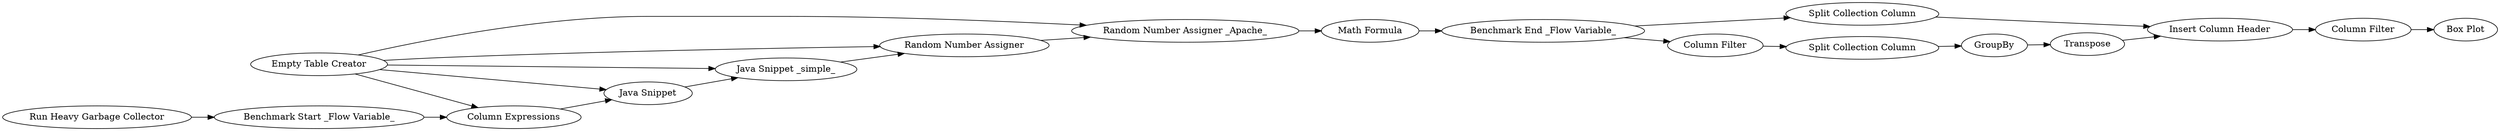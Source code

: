 digraph {
	"4318223726999181037_3" [label="Java Snippet _simple_"]
	"4318223726999181037_1" [label="Empty Table Creator"]
	"4318223726999181037_5" [label="Random Number Assigner _Apache_"]
	"4318223726999181037_7" [label="Benchmark End _Flow Variable_"]
	"4318223726999181037_14" [label="Column Filter"]
	"4318223726999181037_16" [label="Insert Column Header"]
	"4318223726999181037_13" [label=GroupBy]
	"4318223726999181037_10" [label="Split Collection Column"]
	"4318223726999181037_17" [label="Column Filter"]
	"4318223726999181037_18" [label="Box Plot"]
	"4318223726999181037_6" [label="Benchmark Start _Flow Variable_"]
	"4318223726999181037_2" [label="Java Snippet"]
	"4318223726999181037_9" [label="Split Collection Column"]
	"4318223726999181037_8" [label="Run Heavy Garbage Collector"]
	"4318223726999181037_15" [label=Transpose]
	"4318223726999181037_4" [label="Random Number Assigner"]
	"4318223726999181037_19" [label="Column Expressions"]
	"4318223726999181037_20" [label="Math Formula"]
	"4318223726999181037_10" -> "4318223726999181037_13"
	"4318223726999181037_1" -> "4318223726999181037_5"
	"4318223726999181037_15" -> "4318223726999181037_16"
	"4318223726999181037_16" -> "4318223726999181037_17"
	"4318223726999181037_9" -> "4318223726999181037_16"
	"4318223726999181037_1" -> "4318223726999181037_2"
	"4318223726999181037_1" -> "4318223726999181037_3"
	"4318223726999181037_14" -> "4318223726999181037_10"
	"4318223726999181037_8" -> "4318223726999181037_6"
	"4318223726999181037_7" -> "4318223726999181037_14"
	"4318223726999181037_2" -> "4318223726999181037_3"
	"4318223726999181037_5" -> "4318223726999181037_20"
	"4318223726999181037_4" -> "4318223726999181037_5"
	"4318223726999181037_20" -> "4318223726999181037_7"
	"4318223726999181037_3" -> "4318223726999181037_4"
	"4318223726999181037_1" -> "4318223726999181037_4"
	"4318223726999181037_19" -> "4318223726999181037_2"
	"4318223726999181037_13" -> "4318223726999181037_15"
	"4318223726999181037_1" -> "4318223726999181037_19"
	"4318223726999181037_6" -> "4318223726999181037_19"
	"4318223726999181037_17" -> "4318223726999181037_18"
	"4318223726999181037_7" -> "4318223726999181037_9"
	rankdir=LR
}
